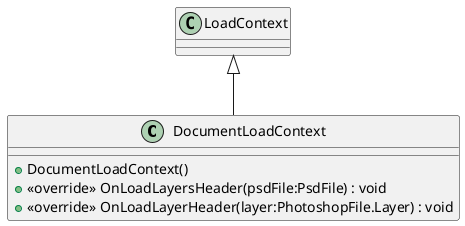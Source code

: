 @startuml
class DocumentLoadContext {
    + DocumentLoadContext()
    + <<override>> OnLoadLayersHeader(psdFile:PsdFile) : void
    + <<override>> OnLoadLayerHeader(layer:PhotoshopFile.Layer) : void
}
LoadContext <|-- DocumentLoadContext
@enduml
